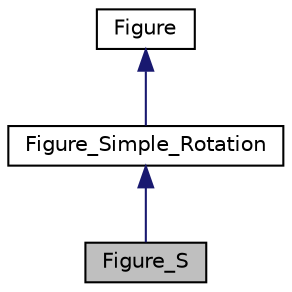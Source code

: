 digraph "Figure_S"
{
  edge [fontname="Helvetica",fontsize="10",labelfontname="Helvetica",labelfontsize="10"];
  node [fontname="Helvetica",fontsize="10",shape=record];
  Node0 [label="Figure_S",height=0.2,width=0.4,color="black", fillcolor="grey75", style="filled", fontcolor="black"];
  Node1 -> Node0 [dir="back",color="midnightblue",fontsize="10",style="solid",fontname="Helvetica"];
  Node1 [label="Figure_Simple_Rotation",height=0.2,width=0.4,color="black", fillcolor="white", style="filled",URL="$classFigure__Simple__Rotation.html",tooltip="Class that generalizes all the figures with only two possible rotations. "];
  Node2 -> Node1 [dir="back",color="midnightblue",fontsize="10",style="solid",fontname="Helvetica"];
  Node2 [label="Figure",height=0.2,width=0.4,color="black", fillcolor="white", style="filled",URL="$classFigure.html",tooltip="Abstract class to implement general behaviour of all the figures. "];
}
